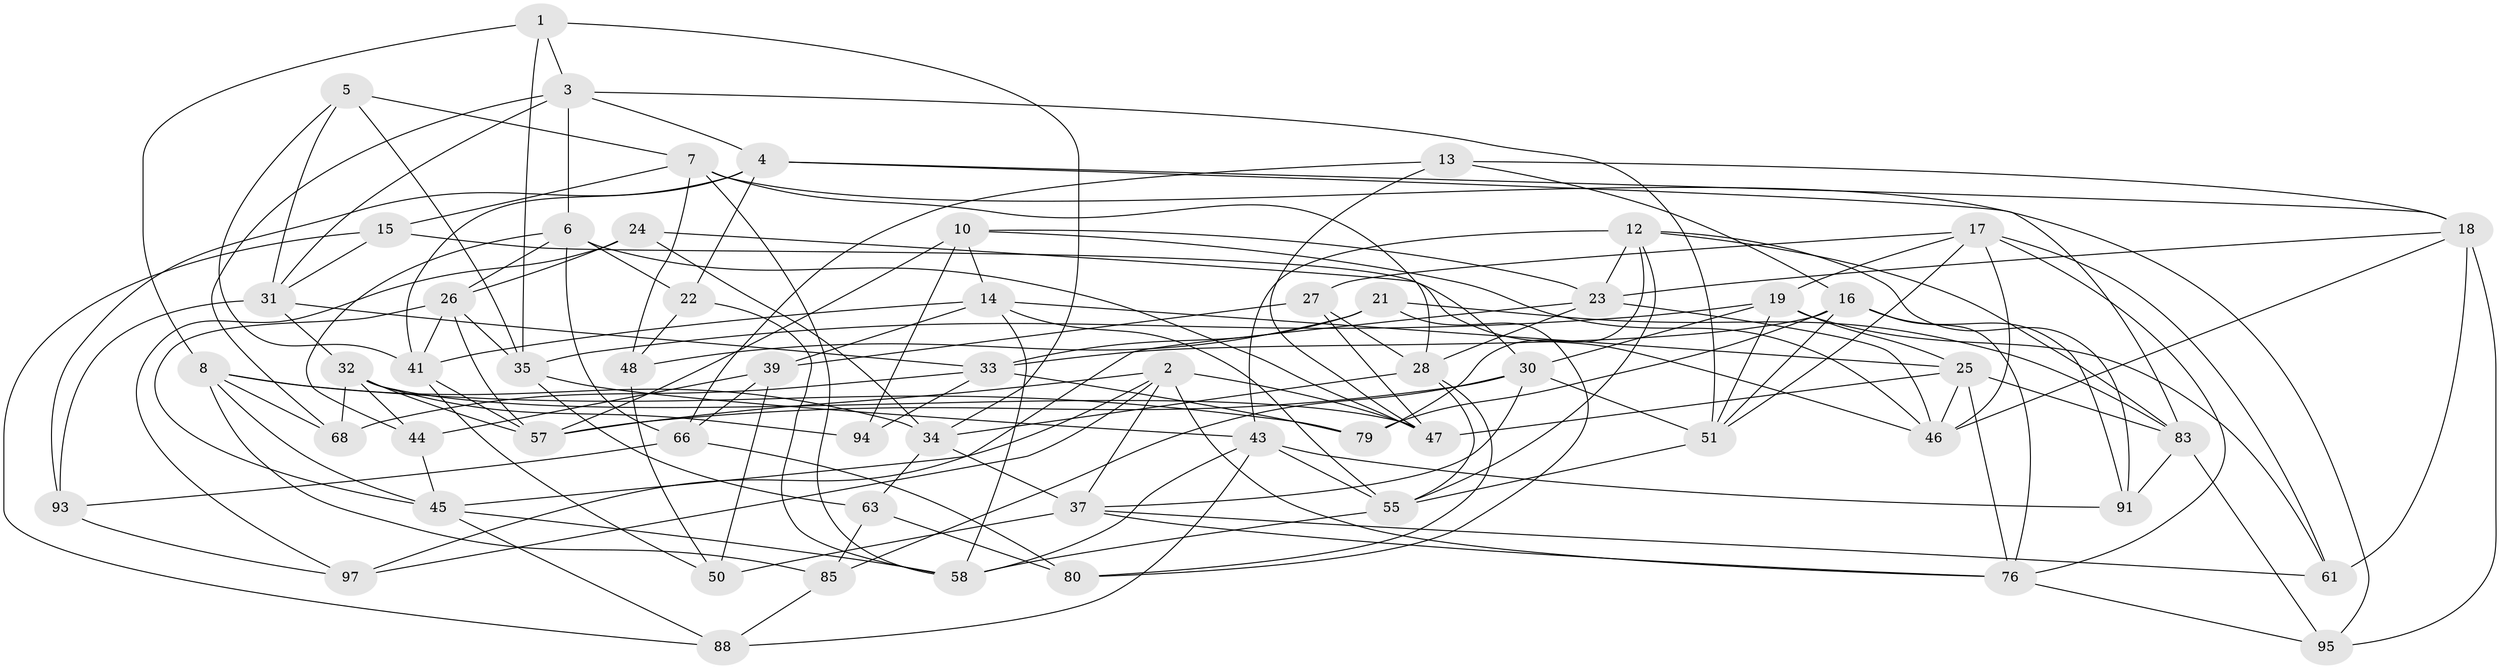 // Generated by graph-tools (version 1.1) at 2025/24/03/03/25 07:24:25]
// undirected, 60 vertices, 155 edges
graph export_dot {
graph [start="1"]
  node [color=gray90,style=filled];
  1;
  2 [super="+77"];
  3 [super="+67"];
  4 [super="+87"];
  5;
  6 [super="+11"];
  7 [super="+9"];
  8 [super="+96"];
  10 [super="+62"];
  12 [super="+49"];
  13;
  14 [super="+71"];
  15;
  16 [super="+75"];
  17 [super="+92"];
  18 [super="+20"];
  19 [super="+29"];
  21;
  22;
  23 [super="+36"];
  24;
  25 [super="+54"];
  26 [super="+73"];
  27;
  28 [super="+60"];
  30 [super="+59"];
  31 [super="+42"];
  32 [super="+56"];
  33 [super="+40"];
  34 [super="+78"];
  35 [super="+38"];
  37 [super="+81"];
  39 [super="+69"];
  41 [super="+64"];
  43 [super="+65"];
  44;
  45 [super="+53"];
  46 [super="+52"];
  47 [super="+72"];
  48;
  50;
  51 [super="+84"];
  55 [super="+74"];
  57 [super="+86"];
  58 [super="+70"];
  61;
  63;
  66 [super="+89"];
  68;
  76 [super="+82"];
  79;
  80;
  83 [super="+90"];
  85;
  88;
  91;
  93;
  94;
  95;
  97;
  1 -- 35;
  1 -- 3;
  1 -- 34;
  1 -- 8;
  2 -- 57;
  2 -- 47;
  2 -- 76;
  2 -- 97;
  2 -- 45;
  2 -- 37;
  3 -- 51;
  3 -- 4;
  3 -- 68;
  3 -- 31;
  3 -- 6;
  4 -- 93;
  4 -- 83;
  4 -- 41;
  4 -- 18;
  4 -- 22;
  5 -- 7;
  5 -- 41;
  5 -- 31;
  5 -- 35;
  6 -- 47;
  6 -- 26;
  6 -- 66;
  6 -- 44;
  6 -- 22;
  7 -- 95;
  7 -- 15;
  7 -- 48;
  7 -- 58;
  7 -- 28;
  8 -- 34;
  8 -- 68;
  8 -- 85;
  8 -- 79;
  8 -- 45;
  10 -- 14;
  10 -- 94 [weight=2];
  10 -- 57;
  10 -- 46;
  10 -- 23;
  12 -- 79;
  12 -- 91;
  12 -- 43;
  12 -- 55;
  12 -- 83;
  12 -- 23;
  13 -- 66;
  13 -- 18;
  13 -- 16;
  13 -- 47;
  14 -- 25;
  14 -- 41;
  14 -- 58;
  14 -- 55;
  14 -- 39;
  15 -- 46;
  15 -- 31;
  15 -- 88;
  16 -- 51;
  16 -- 33;
  16 -- 91;
  16 -- 79;
  16 -- 76;
  17 -- 19;
  17 -- 61;
  17 -- 51;
  17 -- 27;
  17 -- 76;
  17 -- 46;
  18 -- 23;
  18 -- 61;
  18 -- 95;
  18 -- 46;
  19 -- 51;
  19 -- 25;
  19 -- 35;
  19 -- 61;
  19 -- 30;
  21 -- 83;
  21 -- 33;
  21 -- 48;
  21 -- 80;
  22 -- 58;
  22 -- 48;
  23 -- 28;
  23 -- 46;
  23 -- 97;
  24 -- 97;
  24 -- 26;
  24 -- 30;
  24 -- 34;
  25 -- 46;
  25 -- 83;
  25 -- 47;
  25 -- 76;
  26 -- 57;
  26 -- 35;
  26 -- 41;
  26 -- 45;
  27 -- 47;
  27 -- 28;
  27 -- 39;
  28 -- 80;
  28 -- 34;
  28 -- 55;
  30 -- 51;
  30 -- 57;
  30 -- 85;
  30 -- 37;
  31 -- 33;
  31 -- 32;
  31 -- 93;
  32 -- 94;
  32 -- 68;
  32 -- 57;
  32 -- 44;
  32 -- 47;
  33 -- 94;
  33 -- 68;
  33 -- 79;
  34 -- 63;
  34 -- 37;
  35 -- 63;
  35 -- 43;
  37 -- 50;
  37 -- 61;
  37 -- 76;
  39 -- 44;
  39 -- 66 [weight=2];
  39 -- 50;
  41 -- 50;
  41 -- 57;
  43 -- 91;
  43 -- 58;
  43 -- 88;
  43 -- 55;
  44 -- 45;
  45 -- 88;
  45 -- 58;
  48 -- 50;
  51 -- 55;
  55 -- 58;
  63 -- 85;
  63 -- 80;
  66 -- 93;
  66 -- 80;
  76 -- 95;
  83 -- 91;
  83 -- 95;
  85 -- 88;
  93 -- 97;
}
